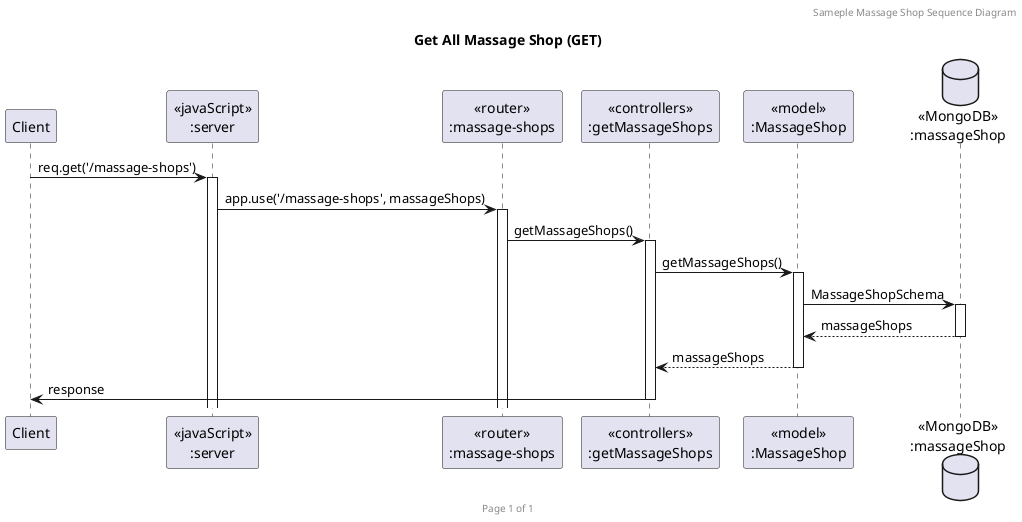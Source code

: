 @startuml Get All Massage Shop (GET)

header Sameple Massage Shop Sequence Diagram
footer Page %page% of %lastpage%
title "Get All Massage Shop (GET)"

participant "Client" as client
participant "<<javaScript>>\n:server" as server
participant "<<router>>\n:massage-shops" as routerMassageShop
participant "<<controllers>>\n:getMassageShops" as controllersGetMassageShop
participant "<<model>>\n:MassageShop" as modelMassageShop
database "<<MongoDB>>\n:massageShop" as MassageShopDatabase

client->server ++:req.get('/massage-shops')
server->routerMassageShop ++:app.use('/massage-shops', massageShops)
routerMassageShop -> controllersGetMassageShop ++:getMassageShops()
controllersGetMassageShop->modelMassageShop ++:getMassageShops()
modelMassageShop ->MassageShopDatabase ++: MassageShopSchema
MassageShopDatabase --> modelMassageShop --: massageShops
controllersGetMassageShop <-- modelMassageShop --:massageShops
controllersGetMassageShop->client --:response

@enduml